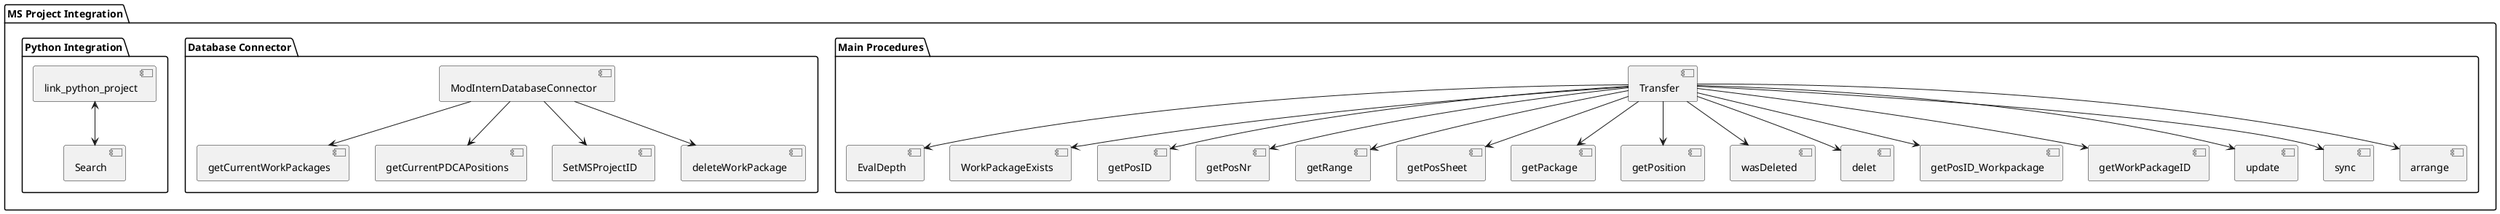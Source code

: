 @startuml architecture

package "MS Project Integration" {
    package "Main Procedures" {
        [Transfer] --> [EvalDepth]
        [Transfer] --> [WorkPackageExists]
        [Transfer] --> [getPosID]
        [Transfer] --> [getPosNr]
        [Transfer] --> [getRange]
        [Transfer] --> [getPosSheet]
        [Transfer] --> [getPackage]
        [Transfer] --> [getPosition]
        [Transfer] --> [wasDeleted]
        [Transfer] --> [delet]
        [Transfer] --> [getPosID_Workpackage]
        [Transfer] --> [getWorkPackageID]
        [Transfer] --> [update]
        [Transfer] --> [sync]
        [Transfer] --> [arrange]
    }
    
    package "Database Connector" {
        [ModInternDatabaseConnector] --> [getCurrentWorkPackages]
        [ModInternDatabaseConnector] --> [getCurrentPDCAPositions]
        [ModInternDatabaseConnector] --> [SetMSProjectID]
        [ModInternDatabaseConnector] --> [deleteWorkPackage]
    }
    
    package "Python Integration" {
        [link_python_project] <--> [Search]
    }
}

@enduml
